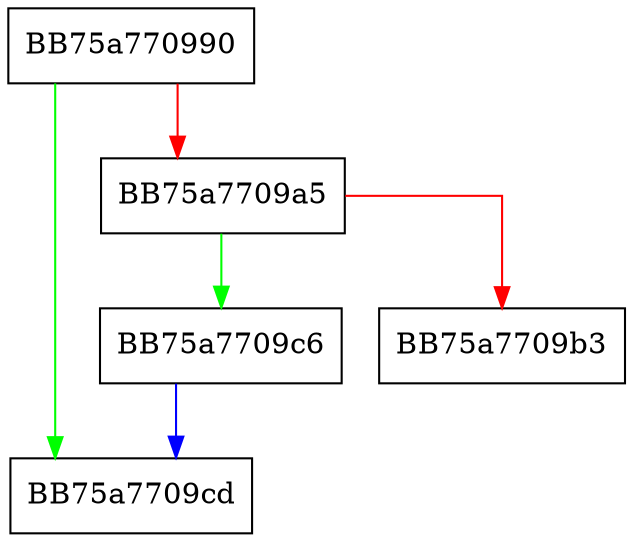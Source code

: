 digraph SysAllocString {
  node [shape="box"];
  graph [splines=ortho];
  BB75a770990 -> BB75a7709cd [color="green"];
  BB75a770990 -> BB75a7709a5 [color="red"];
  BB75a7709a5 -> BB75a7709c6 [color="green"];
  BB75a7709a5 -> BB75a7709b3 [color="red"];
  BB75a7709c6 -> BB75a7709cd [color="blue"];
}